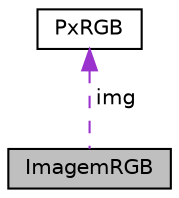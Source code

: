 digraph "ImagemRGB"
{
  edge [fontname="Helvetica",fontsize="10",labelfontname="Helvetica",labelfontsize="10"];
  node [fontname="Helvetica",fontsize="10",shape=record];
  Node1 [label="ImagemRGB",height=0.2,width=0.4,color="black", fillcolor="grey75", style="filled", fontcolor="black"];
  Node2 -> Node1 [dir="back",color="darkorchid3",fontsize="10",style="dashed",label=" img" ];
  Node2 [label="PxRGB",height=0.2,width=0.4,color="black", fillcolor="white", style="filled",URL="$classPxRGB.html"];
}
